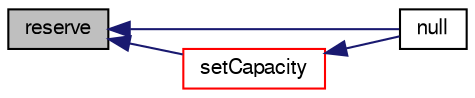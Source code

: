 digraph "reserve"
{
  bgcolor="transparent";
  edge [fontname="FreeSans",fontsize="10",labelfontname="FreeSans",labelfontsize="10"];
  node [fontname="FreeSans",fontsize="10",shape=record];
  rankdir="LR";
  Node156 [label="reserve",height=0.2,width=0.4,color="black", fillcolor="grey75", style="filled", fontcolor="black"];
  Node156 -> Node157 [dir="back",color="midnightblue",fontsize="10",style="solid",fontname="FreeSans"];
  Node157 [label="null",height=0.2,width=0.4,color="black",URL="$a26458.html#a455b1da3da583022305655c014bcf248",tooltip="Return a null field. "];
  Node156 -> Node158 [dir="back",color="midnightblue",fontsize="10",style="solid",fontname="FreeSans"];
  Node158 [label="setCapacity",height=0.2,width=0.4,color="red",URL="$a26458.html#a3769bf93f15609625d62b693c566bcd1",tooltip="Alter the size of the underlying storage. "];
  Node158 -> Node157 [dir="back",color="midnightblue",fontsize="10",style="solid",fontname="FreeSans"];
}
